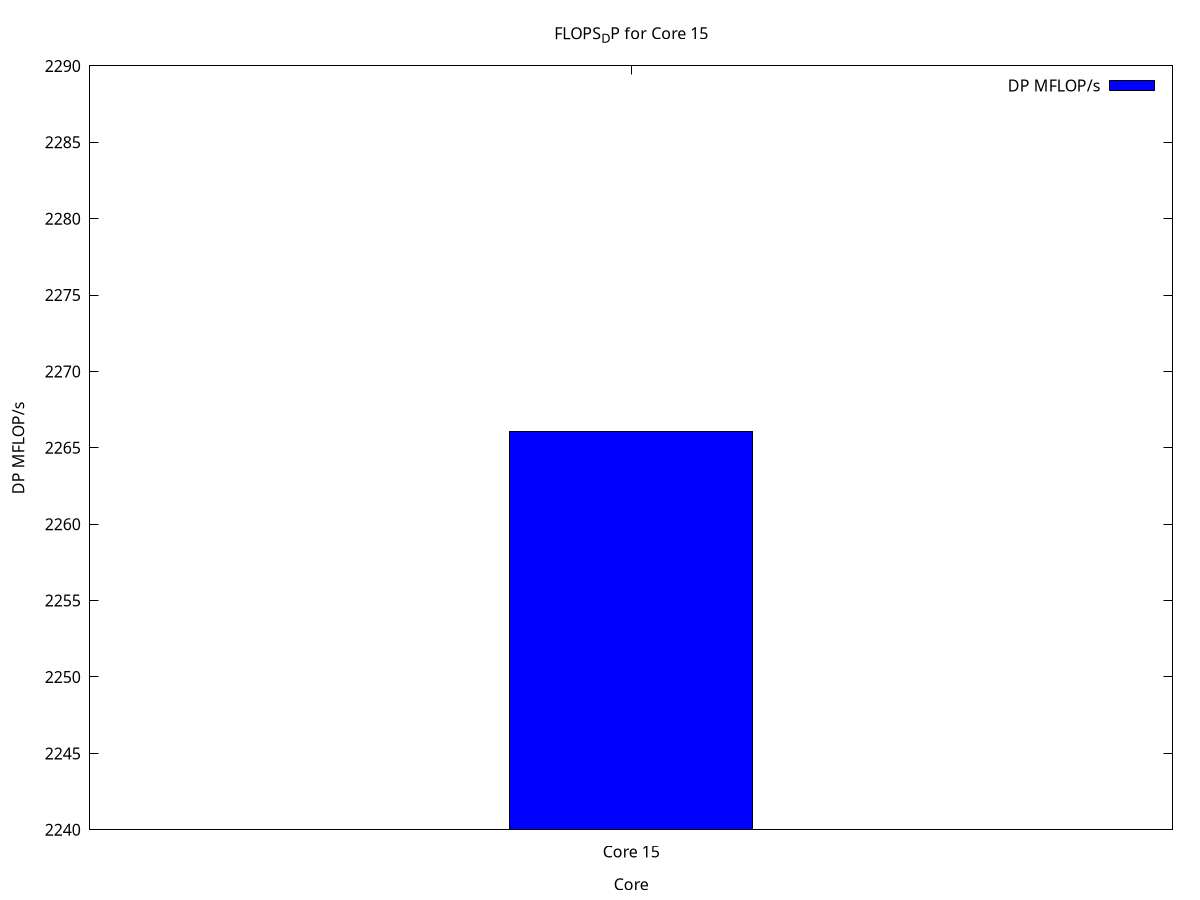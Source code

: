# Define o tipo de terminal (por exemplo, png)
set terminal pngcairo size 800,600 enhanced font "Arial,10"

# Define o nome do arquivo de saída
set output 'flops_dp.png'

# Define o título do gráfico
set title "FLOPS_DP for Core 15"

# Rótulos dos eixos
set xlabel "Core"
set ylabel "DP MFLOP/s"

# Configuração do estilo de linha
set style data histograms
set style histogram cluster gap 1
set style fill solid 1.00 border -1
set boxwidth 0.9

# Dados diretamente embutidos
plot '-' using 2:xtic(1) title "DP MFLOP/s" linecolor rgb "blue"

# Dados para o gráfico
"Core 15" 2266.1007
e

